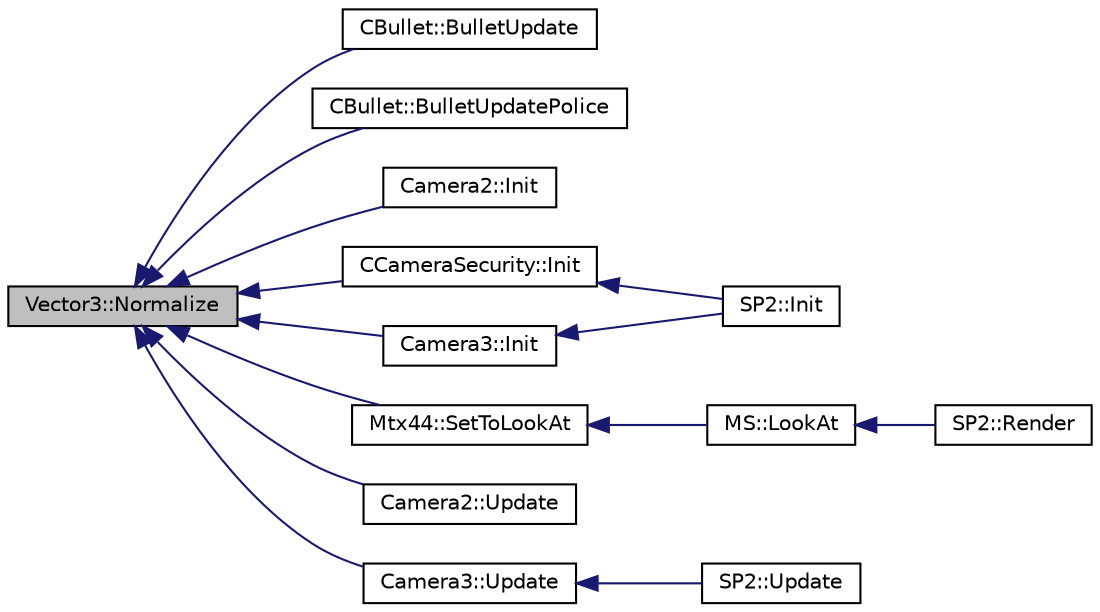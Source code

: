 digraph "Vector3::Normalize"
{
  bgcolor="transparent";
  edge [fontname="Helvetica",fontsize="10",labelfontname="Helvetica",labelfontsize="10"];
  node [fontname="Helvetica",fontsize="10",shape=record];
  rankdir="LR";
  Node1 [label="Vector3::Normalize",height=0.2,width=0.4,color="black", fillcolor="grey75", style="filled", fontcolor="black"];
  Node1 -> Node2 [dir="back",color="midnightblue",fontsize="10",style="solid",fontname="Helvetica"];
  Node2 [label="CBullet::BulletUpdate",height=0.2,width=0.4,color="black",URL="$classCBullet.html#af3ee58493a6094fe4d739995ccc8764c"];
  Node1 -> Node3 [dir="back",color="midnightblue",fontsize="10",style="solid",fontname="Helvetica"];
  Node3 [label="CBullet::BulletUpdatePolice",height=0.2,width=0.4,color="black",URL="$classCBullet.html#a92ead12df9f2b07499d0f8f8a606ab76"];
  Node1 -> Node4 [dir="back",color="midnightblue",fontsize="10",style="solid",fontname="Helvetica"];
  Node4 [label="Camera2::Init",height=0.2,width=0.4,color="black",URL="$classCamera2.html#af3d4e37be651bac9c0a94ac0af021c35"];
  Node1 -> Node5 [dir="back",color="midnightblue",fontsize="10",style="solid",fontname="Helvetica"];
  Node5 [label="CCameraSecurity::Init",height=0.2,width=0.4,color="black",URL="$classCCameraSecurity.html#a8d9bd3c98bdf09d72bc2075ed78c0403"];
  Node5 -> Node6 [dir="back",color="midnightblue",fontsize="10",style="solid",fontname="Helvetica"];
  Node6 [label="SP2::Init",height=0.2,width=0.4,color="black",URL="$classSP2.html#a8669c489b6a968f367a4610b254ac992"];
  Node1 -> Node7 [dir="back",color="midnightblue",fontsize="10",style="solid",fontname="Helvetica"];
  Node7 [label="Camera3::Init",height=0.2,width=0.4,color="black",URL="$classCamera3.html#a19ed99e698e764c1da3a985cf75eb93f"];
  Node7 -> Node6 [dir="back",color="midnightblue",fontsize="10",style="solid",fontname="Helvetica"];
  Node1 -> Node8 [dir="back",color="midnightblue",fontsize="10",style="solid",fontname="Helvetica"];
  Node8 [label="Mtx44::SetToLookAt",height=0.2,width=0.4,color="black",URL="$classMtx44.html#a7c3d2d30d9ed5bfca2ba97d0e570930f",tooltip="Set matrix to be a lookat matrix. "];
  Node8 -> Node9 [dir="back",color="midnightblue",fontsize="10",style="solid",fontname="Helvetica"];
  Node9 [label="MS::LookAt",height=0.2,width=0.4,color="black",URL="$classMS.html#a2638cd3249260877cc31329978fb6b38",tooltip="Setup lookat matrix and push to matrix stack. "];
  Node9 -> Node10 [dir="back",color="midnightblue",fontsize="10",style="solid",fontname="Helvetica"];
  Node10 [label="SP2::Render",height=0.2,width=0.4,color="black",URL="$classSP2.html#a90159ea511cadcc99364c6f75d108a71"];
  Node1 -> Node11 [dir="back",color="midnightblue",fontsize="10",style="solid",fontname="Helvetica"];
  Node11 [label="Camera2::Update",height=0.2,width=0.4,color="black",URL="$classCamera2.html#a1a54eeb46692c8806b7abea38a6301f3"];
  Node1 -> Node12 [dir="back",color="midnightblue",fontsize="10",style="solid",fontname="Helvetica"];
  Node12 [label="Camera3::Update",height=0.2,width=0.4,color="black",URL="$classCamera3.html#acc5d4103826cda6d20b80a0d35eacdbe"];
  Node12 -> Node13 [dir="back",color="midnightblue",fontsize="10",style="solid",fontname="Helvetica"];
  Node13 [label="SP2::Update",height=0.2,width=0.4,color="black",URL="$classSP2.html#a075edf39d3102610bf7f404ae3b8d38c"];
}
